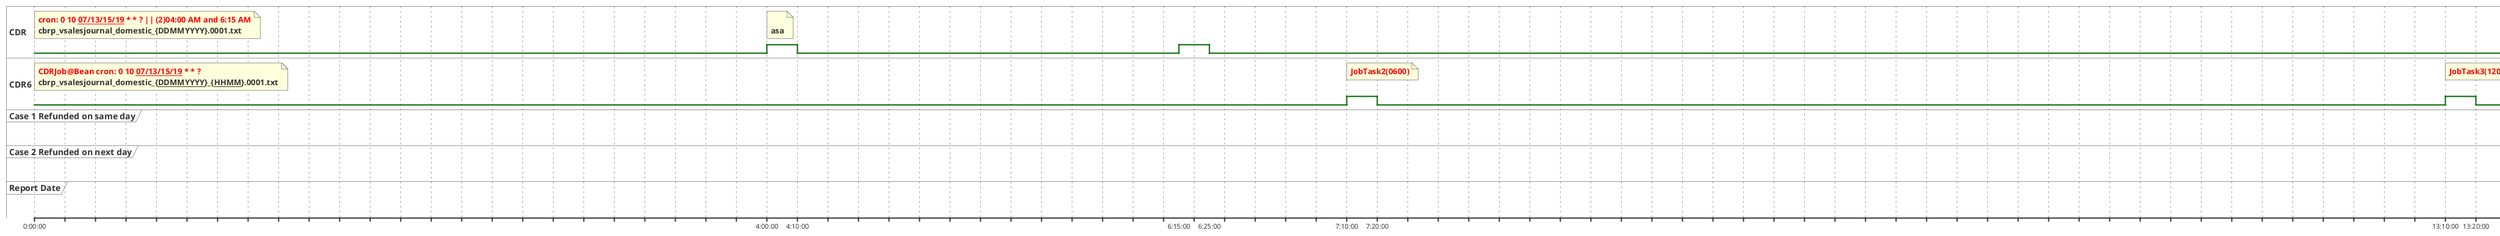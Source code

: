 @startuml

binary "CDR" as CDR
binary "CDR6" as CDR6
concise "Case 1 Refunded on same day" as C1
concise "Case 2 Refunded on next day" as C2
'clock "Refund Job" as BS with period 300 pulse 5 offset 50
'clock   "Time" as T1 with period 10 pulse 1 offset 0
'concise "Time" as T
concise "Report Date" as R

@00:00:00
note top of CDR6
<b><color:red>CDRJob@Bean cron: 0 10 __07/13/15/19__ * * ?
'(4)07:10 AM, 01:10 PM, 03:10 PM, 07:10 PM
cbrp_vsalesjournal_domestic_{__DDMMYYYY__}_{__HHMM__}.0001.txt
'impTime:Task2(0600)|Task3(1200)|Task1(0000)|Task4(1800)
end note
note top of CDR
<b><color:red>cron: 0 10 __07/13/15/19__ * * ? || (2)04:00 AM and 6:15 AM
cbrp_vsalesjournal_domestic_{DDMMYYYY}.0001.txt
end note


@CDR6
7:10:00 is high
note top of CDR6: <color:red>JobTask2(0600)
7:20:00 is low
13:10:00 is high
note top of CDR6: <color:red>JobTask3(1200)
13:20:00 is low
15:10:00 is high
note top of CDR6: <color:red>JobTask1(0000)
15:20:00 is low
19:00:00 is high
note top of CDR6: <color:red>JobTask4(1800)
19:20:00 is low

@CDR
4:00:00 is high
note top of CDR: \nasa
4:10:00 is low
6:15:00 is high
6:25:00 is low


'R is "Report T"
'note top of C1
'Status: TRANSACTION_COMPLETED
'HubStatus: COMPLETED
'end note

'@24:00:00
'highlight 500 to 1000 #Gold;line:DimGrey : Report T + 1

@enduml
